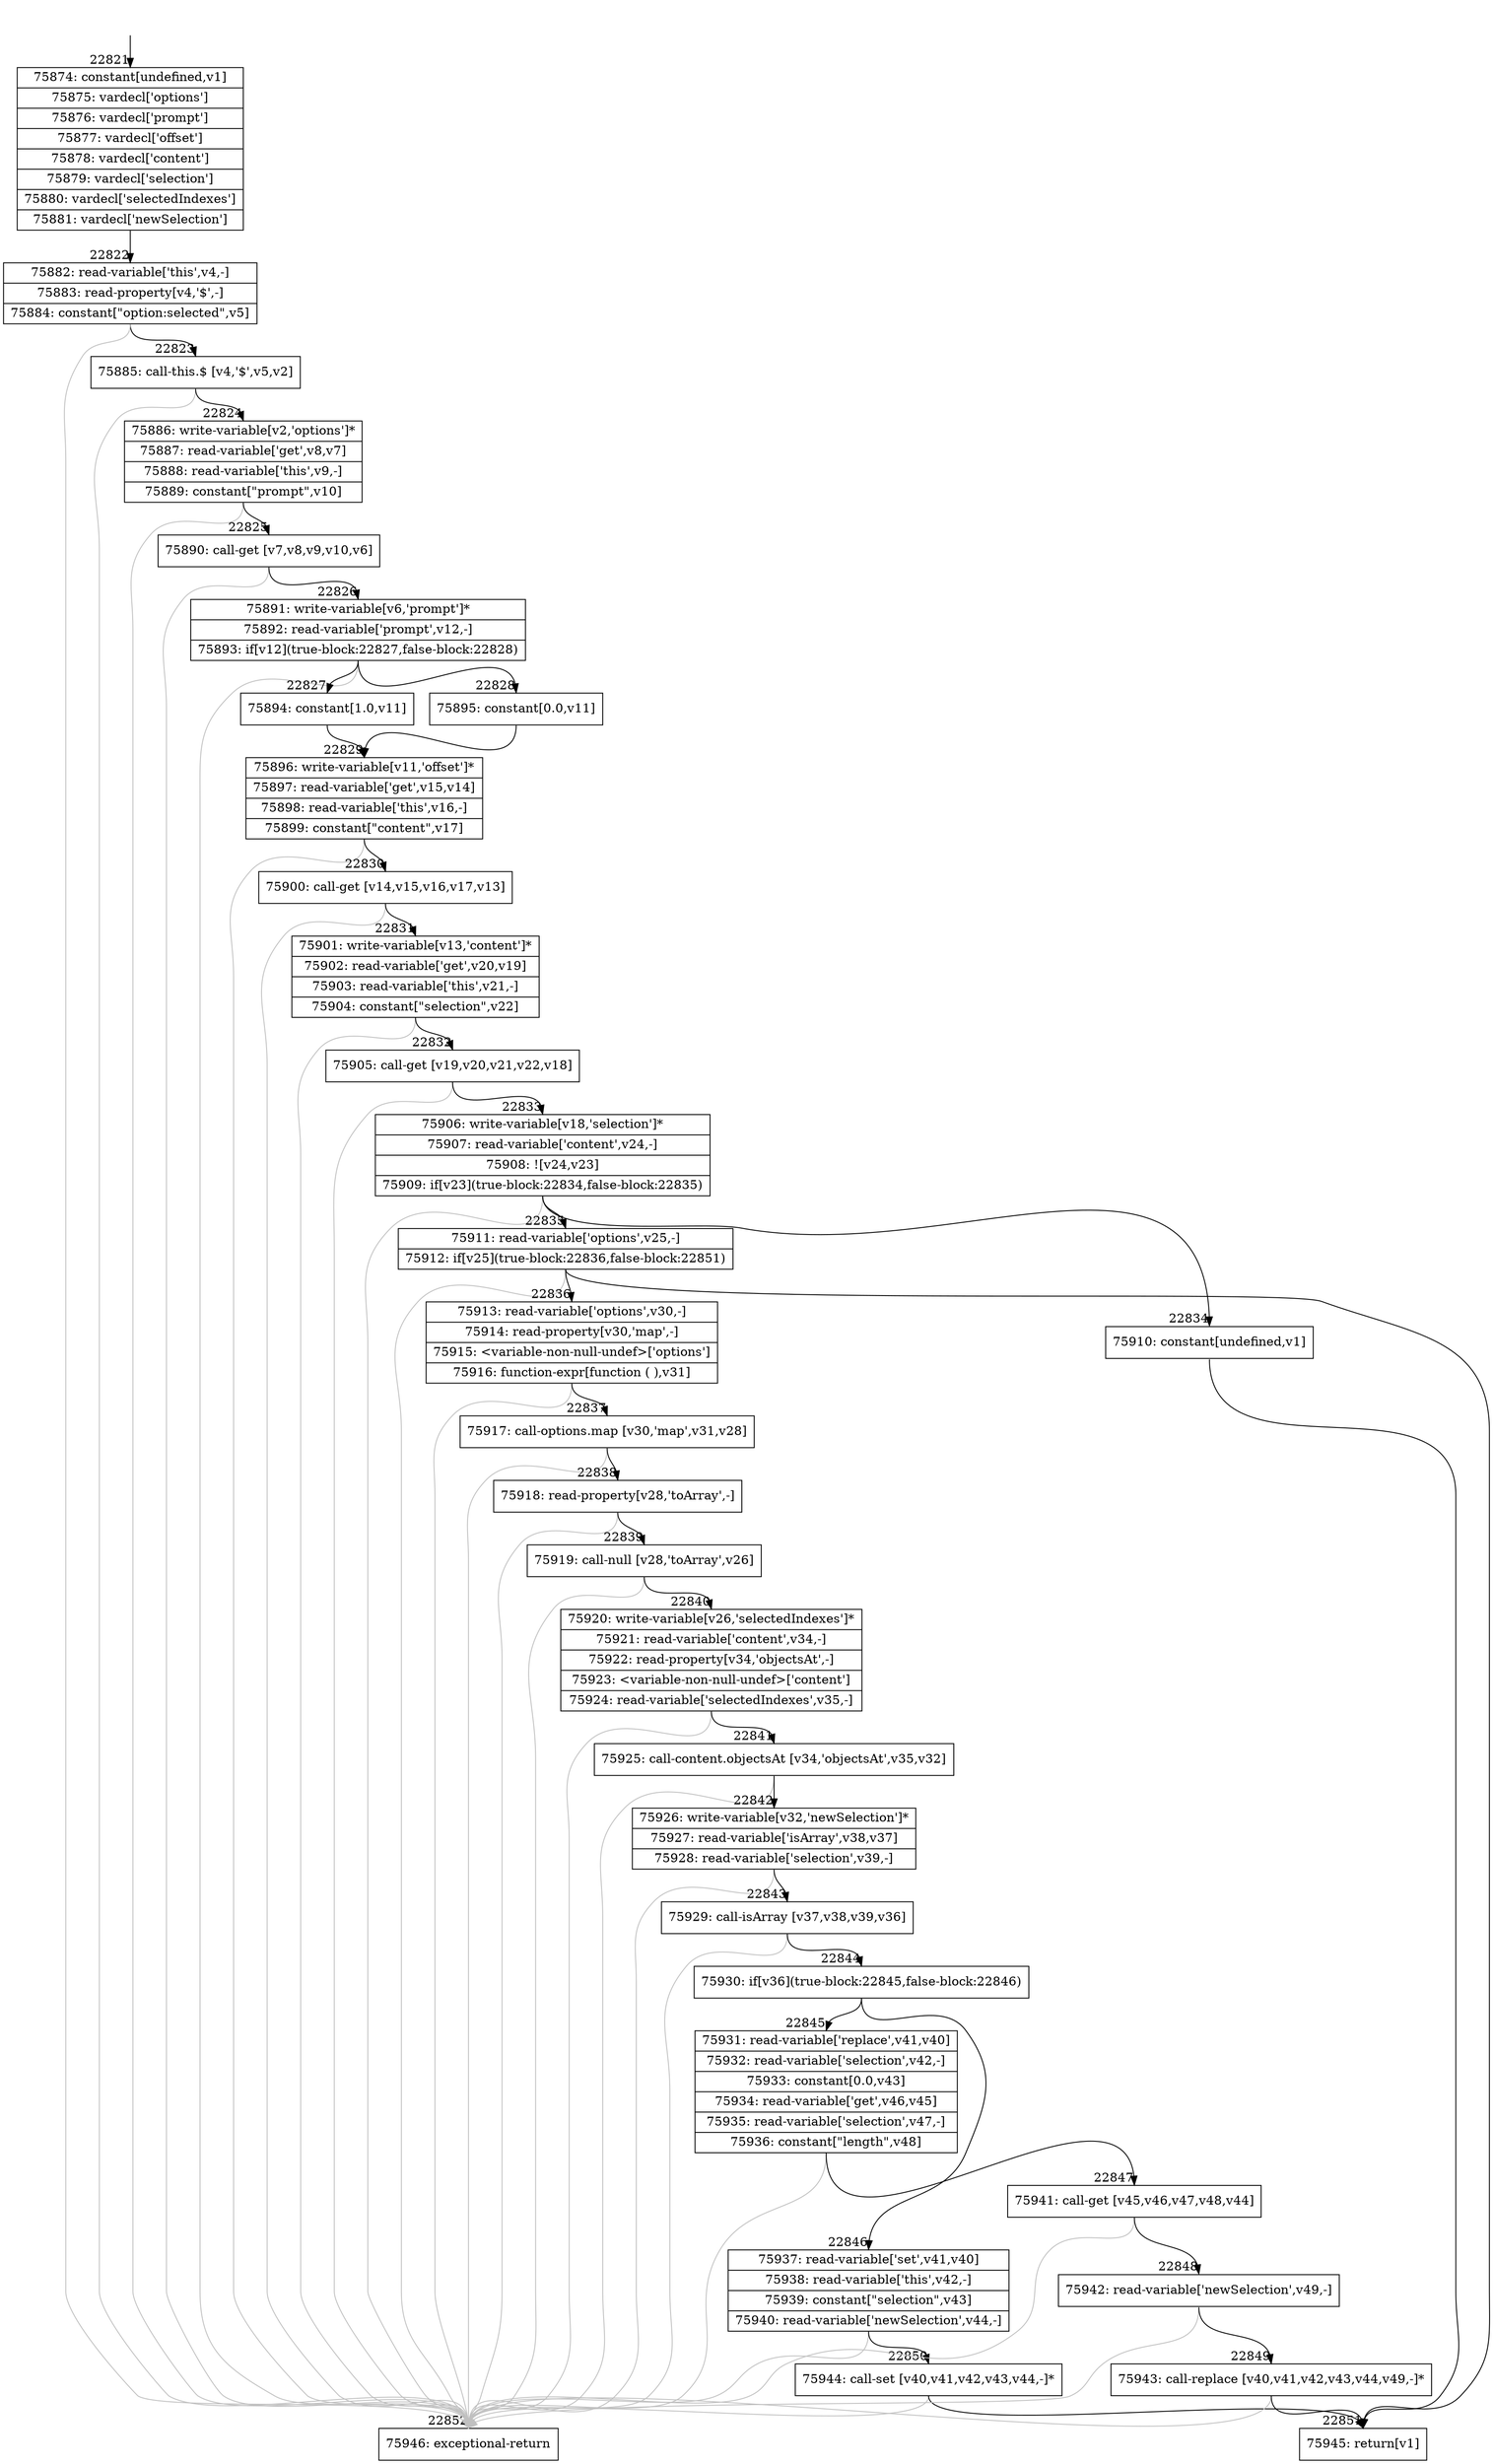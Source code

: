 digraph {
rankdir="TD"
BB_entry1986[shape=none,label=""];
BB_entry1986 -> BB22821 [tailport=s, headport=n, headlabel="    22821"]
BB22821 [shape=record label="{75874: constant[undefined,v1]|75875: vardecl['options']|75876: vardecl['prompt']|75877: vardecl['offset']|75878: vardecl['content']|75879: vardecl['selection']|75880: vardecl['selectedIndexes']|75881: vardecl['newSelection']}" ] 
BB22821 -> BB22822 [tailport=s, headport=n, headlabel="      22822"]
BB22822 [shape=record label="{75882: read-variable['this',v4,-]|75883: read-property[v4,'$',-]|75884: constant[\"option:selected\",v5]}" ] 
BB22822 -> BB22823 [tailport=s, headport=n, headlabel="      22823"]
BB22822 -> BB22852 [tailport=s, headport=n, color=gray, headlabel="      22852"]
BB22823 [shape=record label="{75885: call-this.$ [v4,'$',v5,v2]}" ] 
BB22823 -> BB22824 [tailport=s, headport=n, headlabel="      22824"]
BB22823 -> BB22852 [tailport=s, headport=n, color=gray]
BB22824 [shape=record label="{75886: write-variable[v2,'options']*|75887: read-variable['get',v8,v7]|75888: read-variable['this',v9,-]|75889: constant[\"prompt\",v10]}" ] 
BB22824 -> BB22825 [tailport=s, headport=n, headlabel="      22825"]
BB22824 -> BB22852 [tailport=s, headport=n, color=gray]
BB22825 [shape=record label="{75890: call-get [v7,v8,v9,v10,v6]}" ] 
BB22825 -> BB22826 [tailport=s, headport=n, headlabel="      22826"]
BB22825 -> BB22852 [tailport=s, headport=n, color=gray]
BB22826 [shape=record label="{75891: write-variable[v6,'prompt']*|75892: read-variable['prompt',v12,-]|75893: if[v12](true-block:22827,false-block:22828)}" ] 
BB22826 -> BB22827 [tailport=s, headport=n, headlabel="      22827"]
BB22826 -> BB22828 [tailport=s, headport=n, headlabel="      22828"]
BB22826 -> BB22852 [tailport=s, headport=n, color=gray]
BB22827 [shape=record label="{75894: constant[1.0,v11]}" ] 
BB22827 -> BB22829 [tailport=s, headport=n, headlabel="      22829"]
BB22828 [shape=record label="{75895: constant[0.0,v11]}" ] 
BB22828 -> BB22829 [tailport=s, headport=n]
BB22829 [shape=record label="{75896: write-variable[v11,'offset']*|75897: read-variable['get',v15,v14]|75898: read-variable['this',v16,-]|75899: constant[\"content\",v17]}" ] 
BB22829 -> BB22830 [tailport=s, headport=n, headlabel="      22830"]
BB22829 -> BB22852 [tailport=s, headport=n, color=gray]
BB22830 [shape=record label="{75900: call-get [v14,v15,v16,v17,v13]}" ] 
BB22830 -> BB22831 [tailport=s, headport=n, headlabel="      22831"]
BB22830 -> BB22852 [tailport=s, headport=n, color=gray]
BB22831 [shape=record label="{75901: write-variable[v13,'content']*|75902: read-variable['get',v20,v19]|75903: read-variable['this',v21,-]|75904: constant[\"selection\",v22]}" ] 
BB22831 -> BB22832 [tailport=s, headport=n, headlabel="      22832"]
BB22831 -> BB22852 [tailport=s, headport=n, color=gray]
BB22832 [shape=record label="{75905: call-get [v19,v20,v21,v22,v18]}" ] 
BB22832 -> BB22833 [tailport=s, headport=n, headlabel="      22833"]
BB22832 -> BB22852 [tailport=s, headport=n, color=gray]
BB22833 [shape=record label="{75906: write-variable[v18,'selection']*|75907: read-variable['content',v24,-]|75908: ![v24,v23]|75909: if[v23](true-block:22834,false-block:22835)}" ] 
BB22833 -> BB22834 [tailport=s, headport=n, headlabel="      22834"]
BB22833 -> BB22835 [tailport=s, headport=n, headlabel="      22835"]
BB22833 -> BB22852 [tailport=s, headport=n, color=gray]
BB22834 [shape=record label="{75910: constant[undefined,v1]}" ] 
BB22834 -> BB22851 [tailport=s, headport=n, headlabel="      22851"]
BB22835 [shape=record label="{75911: read-variable['options',v25,-]|75912: if[v25](true-block:22836,false-block:22851)}" ] 
BB22835 -> BB22836 [tailport=s, headport=n, headlabel="      22836"]
BB22835 -> BB22851 [tailport=s, headport=n]
BB22835 -> BB22852 [tailport=s, headport=n, color=gray]
BB22836 [shape=record label="{75913: read-variable['options',v30,-]|75914: read-property[v30,'map',-]|75915: \<variable-non-null-undef\>['options']|75916: function-expr[function ( ),v31]}" ] 
BB22836 -> BB22837 [tailport=s, headport=n, headlabel="      22837"]
BB22836 -> BB22852 [tailport=s, headport=n, color=gray]
BB22837 [shape=record label="{75917: call-options.map [v30,'map',v31,v28]}" ] 
BB22837 -> BB22838 [tailport=s, headport=n, headlabel="      22838"]
BB22837 -> BB22852 [tailport=s, headport=n, color=gray]
BB22838 [shape=record label="{75918: read-property[v28,'toArray',-]}" ] 
BB22838 -> BB22839 [tailport=s, headport=n, headlabel="      22839"]
BB22838 -> BB22852 [tailport=s, headport=n, color=gray]
BB22839 [shape=record label="{75919: call-null [v28,'toArray',v26]}" ] 
BB22839 -> BB22840 [tailport=s, headport=n, headlabel="      22840"]
BB22839 -> BB22852 [tailport=s, headport=n, color=gray]
BB22840 [shape=record label="{75920: write-variable[v26,'selectedIndexes']*|75921: read-variable['content',v34,-]|75922: read-property[v34,'objectsAt',-]|75923: \<variable-non-null-undef\>['content']|75924: read-variable['selectedIndexes',v35,-]}" ] 
BB22840 -> BB22841 [tailport=s, headport=n, headlabel="      22841"]
BB22840 -> BB22852 [tailport=s, headport=n, color=gray]
BB22841 [shape=record label="{75925: call-content.objectsAt [v34,'objectsAt',v35,v32]}" ] 
BB22841 -> BB22842 [tailport=s, headport=n, headlabel="      22842"]
BB22841 -> BB22852 [tailport=s, headport=n, color=gray]
BB22842 [shape=record label="{75926: write-variable[v32,'newSelection']*|75927: read-variable['isArray',v38,v37]|75928: read-variable['selection',v39,-]}" ] 
BB22842 -> BB22843 [tailport=s, headport=n, headlabel="      22843"]
BB22842 -> BB22852 [tailport=s, headport=n, color=gray]
BB22843 [shape=record label="{75929: call-isArray [v37,v38,v39,v36]}" ] 
BB22843 -> BB22844 [tailport=s, headport=n, headlabel="      22844"]
BB22843 -> BB22852 [tailport=s, headport=n, color=gray]
BB22844 [shape=record label="{75930: if[v36](true-block:22845,false-block:22846)}" ] 
BB22844 -> BB22845 [tailport=s, headport=n, headlabel="      22845"]
BB22844 -> BB22846 [tailport=s, headport=n, headlabel="      22846"]
BB22845 [shape=record label="{75931: read-variable['replace',v41,v40]|75932: read-variable['selection',v42,-]|75933: constant[0.0,v43]|75934: read-variable['get',v46,v45]|75935: read-variable['selection',v47,-]|75936: constant[\"length\",v48]}" ] 
BB22845 -> BB22847 [tailport=s, headport=n, headlabel="      22847"]
BB22845 -> BB22852 [tailport=s, headport=n, color=gray]
BB22846 [shape=record label="{75937: read-variable['set',v41,v40]|75938: read-variable['this',v42,-]|75939: constant[\"selection\",v43]|75940: read-variable['newSelection',v44,-]}" ] 
BB22846 -> BB22850 [tailport=s, headport=n, headlabel="      22850"]
BB22846 -> BB22852 [tailport=s, headport=n, color=gray]
BB22847 [shape=record label="{75941: call-get [v45,v46,v47,v48,v44]}" ] 
BB22847 -> BB22848 [tailport=s, headport=n, headlabel="      22848"]
BB22847 -> BB22852 [tailport=s, headport=n, color=gray]
BB22848 [shape=record label="{75942: read-variable['newSelection',v49,-]}" ] 
BB22848 -> BB22849 [tailport=s, headport=n, headlabel="      22849"]
BB22848 -> BB22852 [tailport=s, headport=n, color=gray]
BB22849 [shape=record label="{75943: call-replace [v40,v41,v42,v43,v44,v49,-]*}" ] 
BB22849 -> BB22851 [tailport=s, headport=n]
BB22849 -> BB22852 [tailport=s, headport=n, color=gray]
BB22850 [shape=record label="{75944: call-set [v40,v41,v42,v43,v44,-]*}" ] 
BB22850 -> BB22851 [tailport=s, headport=n]
BB22850 -> BB22852 [tailport=s, headport=n, color=gray]
BB22851 [shape=record label="{75945: return[v1]}" ] 
BB22852 [shape=record label="{75946: exceptional-return}" ] 
//#$~ 42934
}
